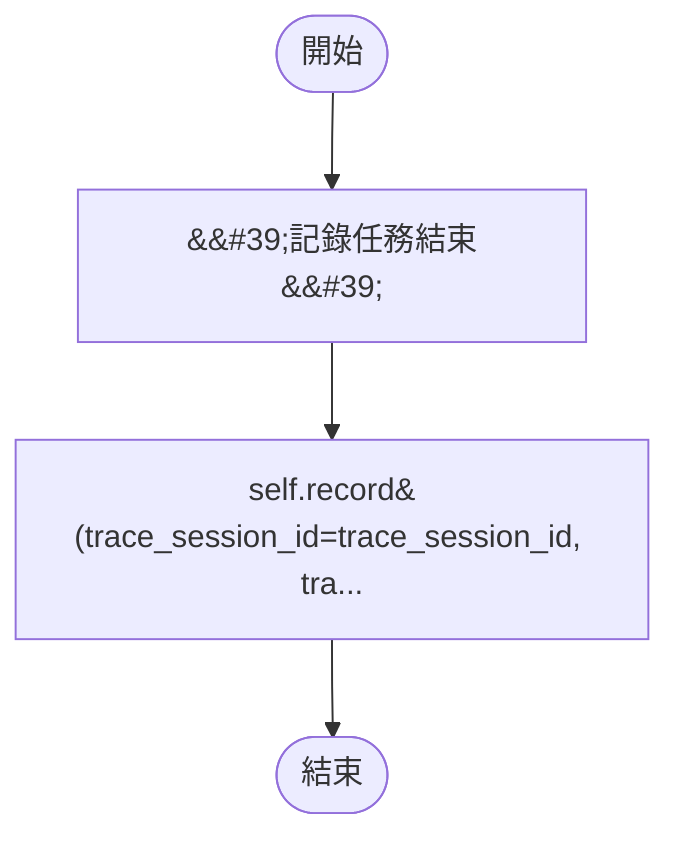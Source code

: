 flowchart TB
    n1([開始])
    n2([結束])
    n3[&amp;&#35;39;記錄任務結束&amp;&#35;39;]
    n4[self.record&#40;trace_session_id=trace_session_id, tra...]
    n1 --> n3
    n3 --> n4
    n4 --> n2